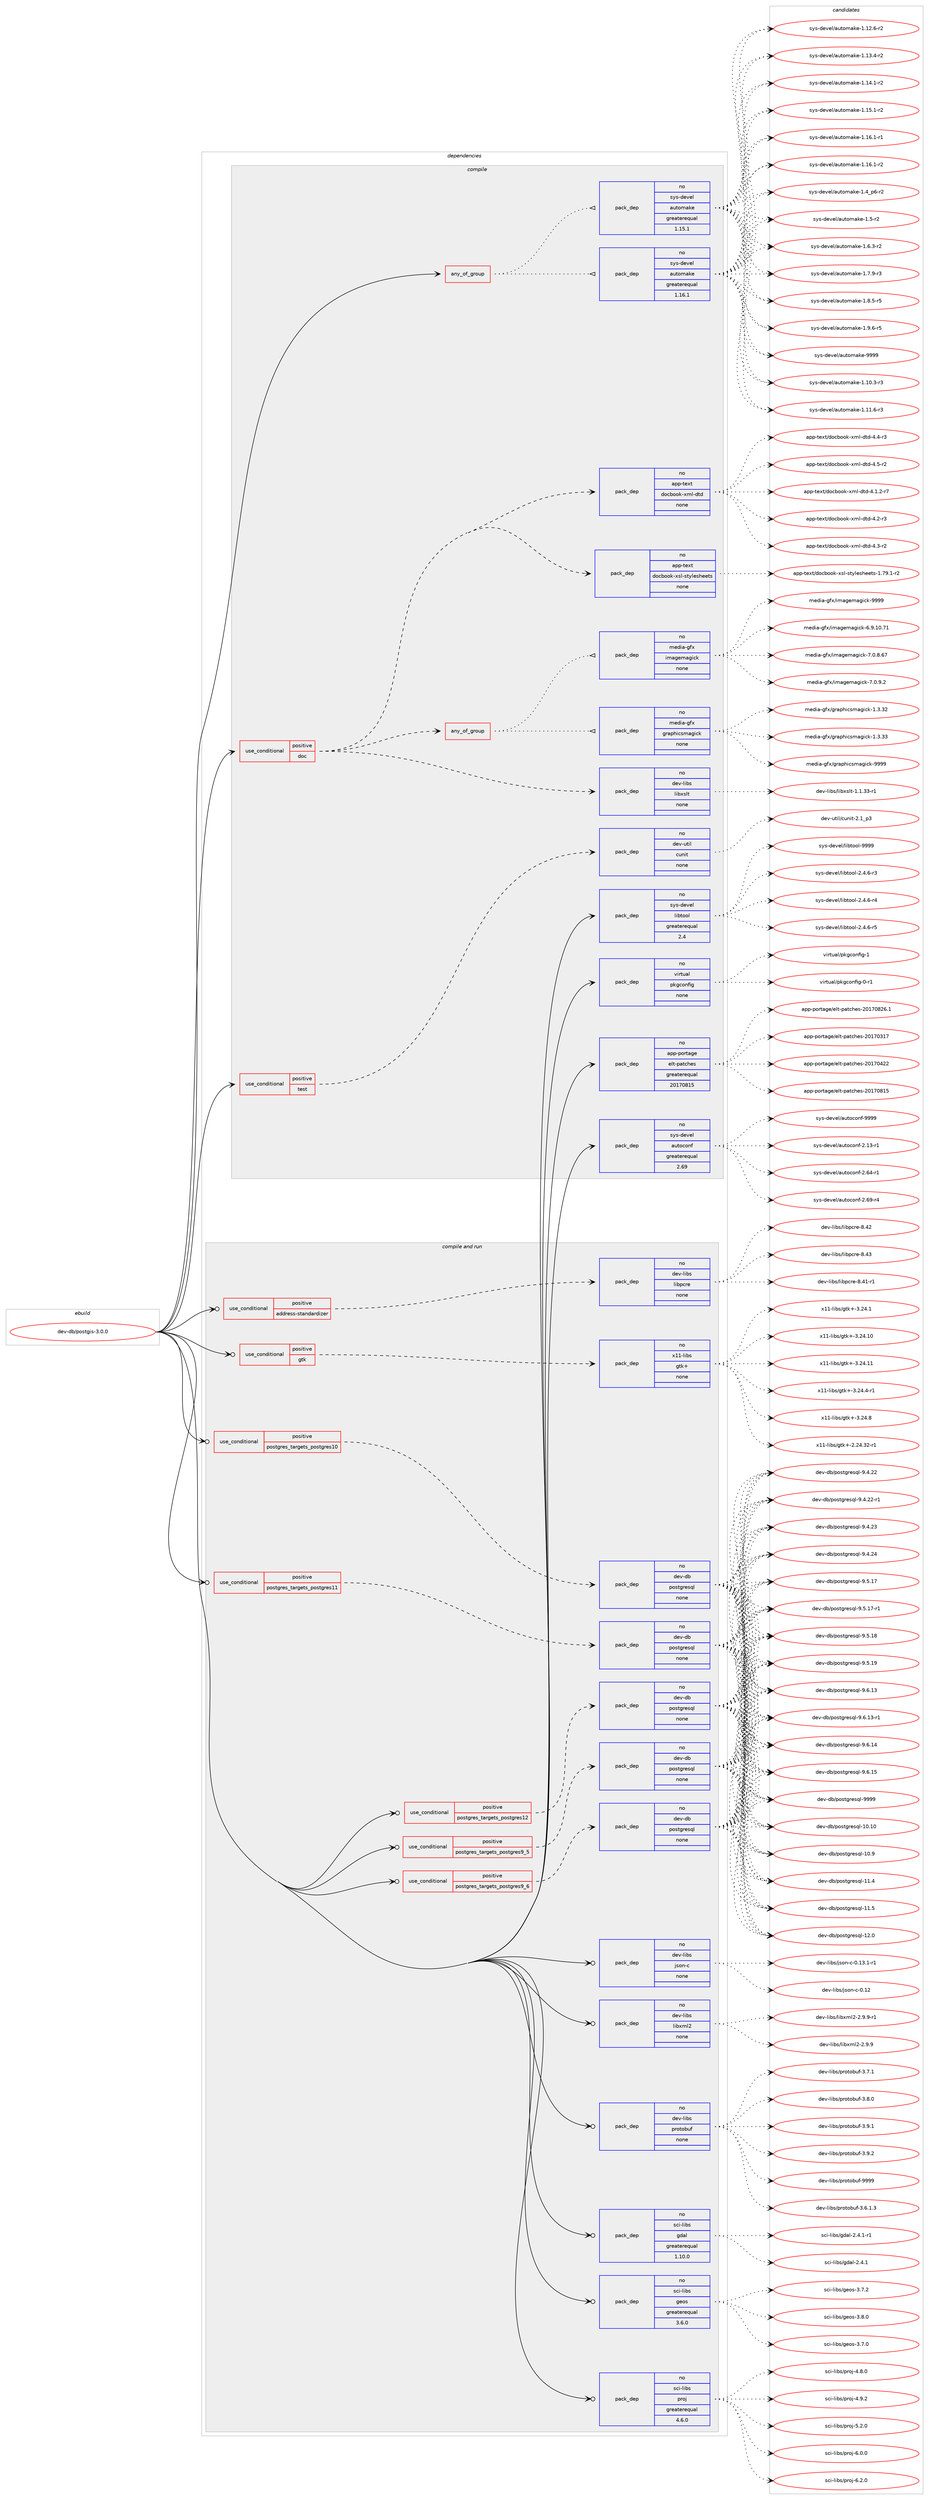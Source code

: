 digraph prolog {

# *************
# Graph options
# *************

newrank=true;
concentrate=true;
compound=true;
graph [rankdir=LR,fontname=Helvetica,fontsize=10,ranksep=1.5];#, ranksep=2.5, nodesep=0.2];
edge  [arrowhead=vee];
node  [fontname=Helvetica,fontsize=10];

# **********
# The ebuild
# **********

subgraph cluster_leftcol {
color=gray;
rank=same;
label=<<i>ebuild</i>>;
id [label="dev-db/postgis-3.0.0", color=red, width=4, href="../dev-db/postgis-3.0.0.svg"];
}

# ****************
# The dependencies
# ****************

subgraph cluster_midcol {
color=gray;
label=<<i>dependencies</i>>;
subgraph cluster_compile {
fillcolor="#eeeeee";
style=filled;
label=<<i>compile</i>>;
subgraph any9379 {
dependency521991 [label=<<TABLE BORDER="0" CELLBORDER="1" CELLSPACING="0" CELLPADDING="4"><TR><TD CELLPADDING="10">any_of_group</TD></TR></TABLE>>, shape=none, color=red];subgraph pack388632 {
dependency521992 [label=<<TABLE BORDER="0" CELLBORDER="1" CELLSPACING="0" CELLPADDING="4" WIDTH="220"><TR><TD ROWSPAN="6" CELLPADDING="30">pack_dep</TD></TR><TR><TD WIDTH="110">no</TD></TR><TR><TD>sys-devel</TD></TR><TR><TD>automake</TD></TR><TR><TD>greaterequal</TD></TR><TR><TD>1.16.1</TD></TR></TABLE>>, shape=none, color=blue];
}
dependency521991:e -> dependency521992:w [weight=20,style="dotted",arrowhead="oinv"];
subgraph pack388633 {
dependency521993 [label=<<TABLE BORDER="0" CELLBORDER="1" CELLSPACING="0" CELLPADDING="4" WIDTH="220"><TR><TD ROWSPAN="6" CELLPADDING="30">pack_dep</TD></TR><TR><TD WIDTH="110">no</TD></TR><TR><TD>sys-devel</TD></TR><TR><TD>automake</TD></TR><TR><TD>greaterequal</TD></TR><TR><TD>1.15.1</TD></TR></TABLE>>, shape=none, color=blue];
}
dependency521991:e -> dependency521993:w [weight=20,style="dotted",arrowhead="oinv"];
}
id:e -> dependency521991:w [weight=20,style="solid",arrowhead="vee"];
subgraph cond123623 {
dependency521994 [label=<<TABLE BORDER="0" CELLBORDER="1" CELLSPACING="0" CELLPADDING="4"><TR><TD ROWSPAN="3" CELLPADDING="10">use_conditional</TD></TR><TR><TD>positive</TD></TR><TR><TD>doc</TD></TR></TABLE>>, shape=none, color=red];
subgraph pack388634 {
dependency521995 [label=<<TABLE BORDER="0" CELLBORDER="1" CELLSPACING="0" CELLPADDING="4" WIDTH="220"><TR><TD ROWSPAN="6" CELLPADDING="30">pack_dep</TD></TR><TR><TD WIDTH="110">no</TD></TR><TR><TD>app-text</TD></TR><TR><TD>docbook-xsl-stylesheets</TD></TR><TR><TD>none</TD></TR><TR><TD></TD></TR></TABLE>>, shape=none, color=blue];
}
dependency521994:e -> dependency521995:w [weight=20,style="dashed",arrowhead="vee"];
subgraph pack388635 {
dependency521996 [label=<<TABLE BORDER="0" CELLBORDER="1" CELLSPACING="0" CELLPADDING="4" WIDTH="220"><TR><TD ROWSPAN="6" CELLPADDING="30">pack_dep</TD></TR><TR><TD WIDTH="110">no</TD></TR><TR><TD>app-text</TD></TR><TR><TD>docbook-xml-dtd</TD></TR><TR><TD>none</TD></TR><TR><TD></TD></TR></TABLE>>, shape=none, color=blue];
}
dependency521994:e -> dependency521996:w [weight=20,style="dashed",arrowhead="vee"];
subgraph pack388636 {
dependency521997 [label=<<TABLE BORDER="0" CELLBORDER="1" CELLSPACING="0" CELLPADDING="4" WIDTH="220"><TR><TD ROWSPAN="6" CELLPADDING="30">pack_dep</TD></TR><TR><TD WIDTH="110">no</TD></TR><TR><TD>dev-libs</TD></TR><TR><TD>libxslt</TD></TR><TR><TD>none</TD></TR><TR><TD></TD></TR></TABLE>>, shape=none, color=blue];
}
dependency521994:e -> dependency521997:w [weight=20,style="dashed",arrowhead="vee"];
subgraph any9380 {
dependency521998 [label=<<TABLE BORDER="0" CELLBORDER="1" CELLSPACING="0" CELLPADDING="4"><TR><TD CELLPADDING="10">any_of_group</TD></TR></TABLE>>, shape=none, color=red];subgraph pack388637 {
dependency521999 [label=<<TABLE BORDER="0" CELLBORDER="1" CELLSPACING="0" CELLPADDING="4" WIDTH="220"><TR><TD ROWSPAN="6" CELLPADDING="30">pack_dep</TD></TR><TR><TD WIDTH="110">no</TD></TR><TR><TD>media-gfx</TD></TR><TR><TD>imagemagick</TD></TR><TR><TD>none</TD></TR><TR><TD></TD></TR></TABLE>>, shape=none, color=blue];
}
dependency521998:e -> dependency521999:w [weight=20,style="dotted",arrowhead="oinv"];
subgraph pack388638 {
dependency522000 [label=<<TABLE BORDER="0" CELLBORDER="1" CELLSPACING="0" CELLPADDING="4" WIDTH="220"><TR><TD ROWSPAN="6" CELLPADDING="30">pack_dep</TD></TR><TR><TD WIDTH="110">no</TD></TR><TR><TD>media-gfx</TD></TR><TR><TD>graphicsmagick</TD></TR><TR><TD>none</TD></TR><TR><TD></TD></TR></TABLE>>, shape=none, color=blue];
}
dependency521998:e -> dependency522000:w [weight=20,style="dotted",arrowhead="oinv"];
}
dependency521994:e -> dependency521998:w [weight=20,style="dashed",arrowhead="vee"];
}
id:e -> dependency521994:w [weight=20,style="solid",arrowhead="vee"];
subgraph cond123624 {
dependency522001 [label=<<TABLE BORDER="0" CELLBORDER="1" CELLSPACING="0" CELLPADDING="4"><TR><TD ROWSPAN="3" CELLPADDING="10">use_conditional</TD></TR><TR><TD>positive</TD></TR><TR><TD>test</TD></TR></TABLE>>, shape=none, color=red];
subgraph pack388639 {
dependency522002 [label=<<TABLE BORDER="0" CELLBORDER="1" CELLSPACING="0" CELLPADDING="4" WIDTH="220"><TR><TD ROWSPAN="6" CELLPADDING="30">pack_dep</TD></TR><TR><TD WIDTH="110">no</TD></TR><TR><TD>dev-util</TD></TR><TR><TD>cunit</TD></TR><TR><TD>none</TD></TR><TR><TD></TD></TR></TABLE>>, shape=none, color=blue];
}
dependency522001:e -> dependency522002:w [weight=20,style="dashed",arrowhead="vee"];
}
id:e -> dependency522001:w [weight=20,style="solid",arrowhead="vee"];
subgraph pack388640 {
dependency522003 [label=<<TABLE BORDER="0" CELLBORDER="1" CELLSPACING="0" CELLPADDING="4" WIDTH="220"><TR><TD ROWSPAN="6" CELLPADDING="30">pack_dep</TD></TR><TR><TD WIDTH="110">no</TD></TR><TR><TD>app-portage</TD></TR><TR><TD>elt-patches</TD></TR><TR><TD>greaterequal</TD></TR><TR><TD>20170815</TD></TR></TABLE>>, shape=none, color=blue];
}
id:e -> dependency522003:w [weight=20,style="solid",arrowhead="vee"];
subgraph pack388641 {
dependency522004 [label=<<TABLE BORDER="0" CELLBORDER="1" CELLSPACING="0" CELLPADDING="4" WIDTH="220"><TR><TD ROWSPAN="6" CELLPADDING="30">pack_dep</TD></TR><TR><TD WIDTH="110">no</TD></TR><TR><TD>sys-devel</TD></TR><TR><TD>autoconf</TD></TR><TR><TD>greaterequal</TD></TR><TR><TD>2.69</TD></TR></TABLE>>, shape=none, color=blue];
}
id:e -> dependency522004:w [weight=20,style="solid",arrowhead="vee"];
subgraph pack388642 {
dependency522005 [label=<<TABLE BORDER="0" CELLBORDER="1" CELLSPACING="0" CELLPADDING="4" WIDTH="220"><TR><TD ROWSPAN="6" CELLPADDING="30">pack_dep</TD></TR><TR><TD WIDTH="110">no</TD></TR><TR><TD>sys-devel</TD></TR><TR><TD>libtool</TD></TR><TR><TD>greaterequal</TD></TR><TR><TD>2.4</TD></TR></TABLE>>, shape=none, color=blue];
}
id:e -> dependency522005:w [weight=20,style="solid",arrowhead="vee"];
subgraph pack388643 {
dependency522006 [label=<<TABLE BORDER="0" CELLBORDER="1" CELLSPACING="0" CELLPADDING="4" WIDTH="220"><TR><TD ROWSPAN="6" CELLPADDING="30">pack_dep</TD></TR><TR><TD WIDTH="110">no</TD></TR><TR><TD>virtual</TD></TR><TR><TD>pkgconfig</TD></TR><TR><TD>none</TD></TR><TR><TD></TD></TR></TABLE>>, shape=none, color=blue];
}
id:e -> dependency522006:w [weight=20,style="solid",arrowhead="vee"];
}
subgraph cluster_compileandrun {
fillcolor="#eeeeee";
style=filled;
label=<<i>compile and run</i>>;
subgraph cond123625 {
dependency522007 [label=<<TABLE BORDER="0" CELLBORDER="1" CELLSPACING="0" CELLPADDING="4"><TR><TD ROWSPAN="3" CELLPADDING="10">use_conditional</TD></TR><TR><TD>positive</TD></TR><TR><TD>address-standardizer</TD></TR></TABLE>>, shape=none, color=red];
subgraph pack388644 {
dependency522008 [label=<<TABLE BORDER="0" CELLBORDER="1" CELLSPACING="0" CELLPADDING="4" WIDTH="220"><TR><TD ROWSPAN="6" CELLPADDING="30">pack_dep</TD></TR><TR><TD WIDTH="110">no</TD></TR><TR><TD>dev-libs</TD></TR><TR><TD>libpcre</TD></TR><TR><TD>none</TD></TR><TR><TD></TD></TR></TABLE>>, shape=none, color=blue];
}
dependency522007:e -> dependency522008:w [weight=20,style="dashed",arrowhead="vee"];
}
id:e -> dependency522007:w [weight=20,style="solid",arrowhead="odotvee"];
subgraph cond123626 {
dependency522009 [label=<<TABLE BORDER="0" CELLBORDER="1" CELLSPACING="0" CELLPADDING="4"><TR><TD ROWSPAN="3" CELLPADDING="10">use_conditional</TD></TR><TR><TD>positive</TD></TR><TR><TD>gtk</TD></TR></TABLE>>, shape=none, color=red];
subgraph pack388645 {
dependency522010 [label=<<TABLE BORDER="0" CELLBORDER="1" CELLSPACING="0" CELLPADDING="4" WIDTH="220"><TR><TD ROWSPAN="6" CELLPADDING="30">pack_dep</TD></TR><TR><TD WIDTH="110">no</TD></TR><TR><TD>x11-libs</TD></TR><TR><TD>gtk+</TD></TR><TR><TD>none</TD></TR><TR><TD></TD></TR></TABLE>>, shape=none, color=blue];
}
dependency522009:e -> dependency522010:w [weight=20,style="dashed",arrowhead="vee"];
}
id:e -> dependency522009:w [weight=20,style="solid",arrowhead="odotvee"];
subgraph cond123627 {
dependency522011 [label=<<TABLE BORDER="0" CELLBORDER="1" CELLSPACING="0" CELLPADDING="4"><TR><TD ROWSPAN="3" CELLPADDING="10">use_conditional</TD></TR><TR><TD>positive</TD></TR><TR><TD>postgres_targets_postgres10</TD></TR></TABLE>>, shape=none, color=red];
subgraph pack388646 {
dependency522012 [label=<<TABLE BORDER="0" CELLBORDER="1" CELLSPACING="0" CELLPADDING="4" WIDTH="220"><TR><TD ROWSPAN="6" CELLPADDING="30">pack_dep</TD></TR><TR><TD WIDTH="110">no</TD></TR><TR><TD>dev-db</TD></TR><TR><TD>postgresql</TD></TR><TR><TD>none</TD></TR><TR><TD></TD></TR></TABLE>>, shape=none, color=blue];
}
dependency522011:e -> dependency522012:w [weight=20,style="dashed",arrowhead="vee"];
}
id:e -> dependency522011:w [weight=20,style="solid",arrowhead="odotvee"];
subgraph cond123628 {
dependency522013 [label=<<TABLE BORDER="0" CELLBORDER="1" CELLSPACING="0" CELLPADDING="4"><TR><TD ROWSPAN="3" CELLPADDING="10">use_conditional</TD></TR><TR><TD>positive</TD></TR><TR><TD>postgres_targets_postgres11</TD></TR></TABLE>>, shape=none, color=red];
subgraph pack388647 {
dependency522014 [label=<<TABLE BORDER="0" CELLBORDER="1" CELLSPACING="0" CELLPADDING="4" WIDTH="220"><TR><TD ROWSPAN="6" CELLPADDING="30">pack_dep</TD></TR><TR><TD WIDTH="110">no</TD></TR><TR><TD>dev-db</TD></TR><TR><TD>postgresql</TD></TR><TR><TD>none</TD></TR><TR><TD></TD></TR></TABLE>>, shape=none, color=blue];
}
dependency522013:e -> dependency522014:w [weight=20,style="dashed",arrowhead="vee"];
}
id:e -> dependency522013:w [weight=20,style="solid",arrowhead="odotvee"];
subgraph cond123629 {
dependency522015 [label=<<TABLE BORDER="0" CELLBORDER="1" CELLSPACING="0" CELLPADDING="4"><TR><TD ROWSPAN="3" CELLPADDING="10">use_conditional</TD></TR><TR><TD>positive</TD></TR><TR><TD>postgres_targets_postgres12</TD></TR></TABLE>>, shape=none, color=red];
subgraph pack388648 {
dependency522016 [label=<<TABLE BORDER="0" CELLBORDER="1" CELLSPACING="0" CELLPADDING="4" WIDTH="220"><TR><TD ROWSPAN="6" CELLPADDING="30">pack_dep</TD></TR><TR><TD WIDTH="110">no</TD></TR><TR><TD>dev-db</TD></TR><TR><TD>postgresql</TD></TR><TR><TD>none</TD></TR><TR><TD></TD></TR></TABLE>>, shape=none, color=blue];
}
dependency522015:e -> dependency522016:w [weight=20,style="dashed",arrowhead="vee"];
}
id:e -> dependency522015:w [weight=20,style="solid",arrowhead="odotvee"];
subgraph cond123630 {
dependency522017 [label=<<TABLE BORDER="0" CELLBORDER="1" CELLSPACING="0" CELLPADDING="4"><TR><TD ROWSPAN="3" CELLPADDING="10">use_conditional</TD></TR><TR><TD>positive</TD></TR><TR><TD>postgres_targets_postgres9_5</TD></TR></TABLE>>, shape=none, color=red];
subgraph pack388649 {
dependency522018 [label=<<TABLE BORDER="0" CELLBORDER="1" CELLSPACING="0" CELLPADDING="4" WIDTH="220"><TR><TD ROWSPAN="6" CELLPADDING="30">pack_dep</TD></TR><TR><TD WIDTH="110">no</TD></TR><TR><TD>dev-db</TD></TR><TR><TD>postgresql</TD></TR><TR><TD>none</TD></TR><TR><TD></TD></TR></TABLE>>, shape=none, color=blue];
}
dependency522017:e -> dependency522018:w [weight=20,style="dashed",arrowhead="vee"];
}
id:e -> dependency522017:w [weight=20,style="solid",arrowhead="odotvee"];
subgraph cond123631 {
dependency522019 [label=<<TABLE BORDER="0" CELLBORDER="1" CELLSPACING="0" CELLPADDING="4"><TR><TD ROWSPAN="3" CELLPADDING="10">use_conditional</TD></TR><TR><TD>positive</TD></TR><TR><TD>postgres_targets_postgres9_6</TD></TR></TABLE>>, shape=none, color=red];
subgraph pack388650 {
dependency522020 [label=<<TABLE BORDER="0" CELLBORDER="1" CELLSPACING="0" CELLPADDING="4" WIDTH="220"><TR><TD ROWSPAN="6" CELLPADDING="30">pack_dep</TD></TR><TR><TD WIDTH="110">no</TD></TR><TR><TD>dev-db</TD></TR><TR><TD>postgresql</TD></TR><TR><TD>none</TD></TR><TR><TD></TD></TR></TABLE>>, shape=none, color=blue];
}
dependency522019:e -> dependency522020:w [weight=20,style="dashed",arrowhead="vee"];
}
id:e -> dependency522019:w [weight=20,style="solid",arrowhead="odotvee"];
subgraph pack388651 {
dependency522021 [label=<<TABLE BORDER="0" CELLBORDER="1" CELLSPACING="0" CELLPADDING="4" WIDTH="220"><TR><TD ROWSPAN="6" CELLPADDING="30">pack_dep</TD></TR><TR><TD WIDTH="110">no</TD></TR><TR><TD>dev-libs</TD></TR><TR><TD>json-c</TD></TR><TR><TD>none</TD></TR><TR><TD></TD></TR></TABLE>>, shape=none, color=blue];
}
id:e -> dependency522021:w [weight=20,style="solid",arrowhead="odotvee"];
subgraph pack388652 {
dependency522022 [label=<<TABLE BORDER="0" CELLBORDER="1" CELLSPACING="0" CELLPADDING="4" WIDTH="220"><TR><TD ROWSPAN="6" CELLPADDING="30">pack_dep</TD></TR><TR><TD WIDTH="110">no</TD></TR><TR><TD>dev-libs</TD></TR><TR><TD>libxml2</TD></TR><TR><TD>none</TD></TR><TR><TD></TD></TR></TABLE>>, shape=none, color=blue];
}
id:e -> dependency522022:w [weight=20,style="solid",arrowhead="odotvee"];
subgraph pack388653 {
dependency522023 [label=<<TABLE BORDER="0" CELLBORDER="1" CELLSPACING="0" CELLPADDING="4" WIDTH="220"><TR><TD ROWSPAN="6" CELLPADDING="30">pack_dep</TD></TR><TR><TD WIDTH="110">no</TD></TR><TR><TD>dev-libs</TD></TR><TR><TD>protobuf</TD></TR><TR><TD>none</TD></TR><TR><TD></TD></TR></TABLE>>, shape=none, color=blue];
}
id:e -> dependency522023:w [weight=20,style="solid",arrowhead="odotvee"];
subgraph pack388654 {
dependency522024 [label=<<TABLE BORDER="0" CELLBORDER="1" CELLSPACING="0" CELLPADDING="4" WIDTH="220"><TR><TD ROWSPAN="6" CELLPADDING="30">pack_dep</TD></TR><TR><TD WIDTH="110">no</TD></TR><TR><TD>sci-libs</TD></TR><TR><TD>gdal</TD></TR><TR><TD>greaterequal</TD></TR><TR><TD>1.10.0</TD></TR></TABLE>>, shape=none, color=blue];
}
id:e -> dependency522024:w [weight=20,style="solid",arrowhead="odotvee"];
subgraph pack388655 {
dependency522025 [label=<<TABLE BORDER="0" CELLBORDER="1" CELLSPACING="0" CELLPADDING="4" WIDTH="220"><TR><TD ROWSPAN="6" CELLPADDING="30">pack_dep</TD></TR><TR><TD WIDTH="110">no</TD></TR><TR><TD>sci-libs</TD></TR><TR><TD>geos</TD></TR><TR><TD>greaterequal</TD></TR><TR><TD>3.6.0</TD></TR></TABLE>>, shape=none, color=blue];
}
id:e -> dependency522025:w [weight=20,style="solid",arrowhead="odotvee"];
subgraph pack388656 {
dependency522026 [label=<<TABLE BORDER="0" CELLBORDER="1" CELLSPACING="0" CELLPADDING="4" WIDTH="220"><TR><TD ROWSPAN="6" CELLPADDING="30">pack_dep</TD></TR><TR><TD WIDTH="110">no</TD></TR><TR><TD>sci-libs</TD></TR><TR><TD>proj</TD></TR><TR><TD>greaterequal</TD></TR><TR><TD>4.6.0</TD></TR></TABLE>>, shape=none, color=blue];
}
id:e -> dependency522026:w [weight=20,style="solid",arrowhead="odotvee"];
}
subgraph cluster_run {
fillcolor="#eeeeee";
style=filled;
label=<<i>run</i>>;
}
}

# **************
# The candidates
# **************

subgraph cluster_choices {
rank=same;
color=gray;
label=<<i>candidates</i>>;

subgraph choice388632 {
color=black;
nodesep=1;
choice11512111545100101118101108479711711611110997107101454946494846514511451 [label="sys-devel/automake-1.10.3-r3", color=red, width=4,href="../sys-devel/automake-1.10.3-r3.svg"];
choice11512111545100101118101108479711711611110997107101454946494946544511451 [label="sys-devel/automake-1.11.6-r3", color=red, width=4,href="../sys-devel/automake-1.11.6-r3.svg"];
choice11512111545100101118101108479711711611110997107101454946495046544511450 [label="sys-devel/automake-1.12.6-r2", color=red, width=4,href="../sys-devel/automake-1.12.6-r2.svg"];
choice11512111545100101118101108479711711611110997107101454946495146524511450 [label="sys-devel/automake-1.13.4-r2", color=red, width=4,href="../sys-devel/automake-1.13.4-r2.svg"];
choice11512111545100101118101108479711711611110997107101454946495246494511450 [label="sys-devel/automake-1.14.1-r2", color=red, width=4,href="../sys-devel/automake-1.14.1-r2.svg"];
choice11512111545100101118101108479711711611110997107101454946495346494511450 [label="sys-devel/automake-1.15.1-r2", color=red, width=4,href="../sys-devel/automake-1.15.1-r2.svg"];
choice11512111545100101118101108479711711611110997107101454946495446494511449 [label="sys-devel/automake-1.16.1-r1", color=red, width=4,href="../sys-devel/automake-1.16.1-r1.svg"];
choice11512111545100101118101108479711711611110997107101454946495446494511450 [label="sys-devel/automake-1.16.1-r2", color=red, width=4,href="../sys-devel/automake-1.16.1-r2.svg"];
choice115121115451001011181011084797117116111109971071014549465295112544511450 [label="sys-devel/automake-1.4_p6-r2", color=red, width=4,href="../sys-devel/automake-1.4_p6-r2.svg"];
choice11512111545100101118101108479711711611110997107101454946534511450 [label="sys-devel/automake-1.5-r2", color=red, width=4,href="../sys-devel/automake-1.5-r2.svg"];
choice115121115451001011181011084797117116111109971071014549465446514511450 [label="sys-devel/automake-1.6.3-r2", color=red, width=4,href="../sys-devel/automake-1.6.3-r2.svg"];
choice115121115451001011181011084797117116111109971071014549465546574511451 [label="sys-devel/automake-1.7.9-r3", color=red, width=4,href="../sys-devel/automake-1.7.9-r3.svg"];
choice115121115451001011181011084797117116111109971071014549465646534511453 [label="sys-devel/automake-1.8.5-r5", color=red, width=4,href="../sys-devel/automake-1.8.5-r5.svg"];
choice115121115451001011181011084797117116111109971071014549465746544511453 [label="sys-devel/automake-1.9.6-r5", color=red, width=4,href="../sys-devel/automake-1.9.6-r5.svg"];
choice115121115451001011181011084797117116111109971071014557575757 [label="sys-devel/automake-9999", color=red, width=4,href="../sys-devel/automake-9999.svg"];
dependency521992:e -> choice11512111545100101118101108479711711611110997107101454946494846514511451:w [style=dotted,weight="100"];
dependency521992:e -> choice11512111545100101118101108479711711611110997107101454946494946544511451:w [style=dotted,weight="100"];
dependency521992:e -> choice11512111545100101118101108479711711611110997107101454946495046544511450:w [style=dotted,weight="100"];
dependency521992:e -> choice11512111545100101118101108479711711611110997107101454946495146524511450:w [style=dotted,weight="100"];
dependency521992:e -> choice11512111545100101118101108479711711611110997107101454946495246494511450:w [style=dotted,weight="100"];
dependency521992:e -> choice11512111545100101118101108479711711611110997107101454946495346494511450:w [style=dotted,weight="100"];
dependency521992:e -> choice11512111545100101118101108479711711611110997107101454946495446494511449:w [style=dotted,weight="100"];
dependency521992:e -> choice11512111545100101118101108479711711611110997107101454946495446494511450:w [style=dotted,weight="100"];
dependency521992:e -> choice115121115451001011181011084797117116111109971071014549465295112544511450:w [style=dotted,weight="100"];
dependency521992:e -> choice11512111545100101118101108479711711611110997107101454946534511450:w [style=dotted,weight="100"];
dependency521992:e -> choice115121115451001011181011084797117116111109971071014549465446514511450:w [style=dotted,weight="100"];
dependency521992:e -> choice115121115451001011181011084797117116111109971071014549465546574511451:w [style=dotted,weight="100"];
dependency521992:e -> choice115121115451001011181011084797117116111109971071014549465646534511453:w [style=dotted,weight="100"];
dependency521992:e -> choice115121115451001011181011084797117116111109971071014549465746544511453:w [style=dotted,weight="100"];
dependency521992:e -> choice115121115451001011181011084797117116111109971071014557575757:w [style=dotted,weight="100"];
}
subgraph choice388633 {
color=black;
nodesep=1;
choice11512111545100101118101108479711711611110997107101454946494846514511451 [label="sys-devel/automake-1.10.3-r3", color=red, width=4,href="../sys-devel/automake-1.10.3-r3.svg"];
choice11512111545100101118101108479711711611110997107101454946494946544511451 [label="sys-devel/automake-1.11.6-r3", color=red, width=4,href="../sys-devel/automake-1.11.6-r3.svg"];
choice11512111545100101118101108479711711611110997107101454946495046544511450 [label="sys-devel/automake-1.12.6-r2", color=red, width=4,href="../sys-devel/automake-1.12.6-r2.svg"];
choice11512111545100101118101108479711711611110997107101454946495146524511450 [label="sys-devel/automake-1.13.4-r2", color=red, width=4,href="../sys-devel/automake-1.13.4-r2.svg"];
choice11512111545100101118101108479711711611110997107101454946495246494511450 [label="sys-devel/automake-1.14.1-r2", color=red, width=4,href="../sys-devel/automake-1.14.1-r2.svg"];
choice11512111545100101118101108479711711611110997107101454946495346494511450 [label="sys-devel/automake-1.15.1-r2", color=red, width=4,href="../sys-devel/automake-1.15.1-r2.svg"];
choice11512111545100101118101108479711711611110997107101454946495446494511449 [label="sys-devel/automake-1.16.1-r1", color=red, width=4,href="../sys-devel/automake-1.16.1-r1.svg"];
choice11512111545100101118101108479711711611110997107101454946495446494511450 [label="sys-devel/automake-1.16.1-r2", color=red, width=4,href="../sys-devel/automake-1.16.1-r2.svg"];
choice115121115451001011181011084797117116111109971071014549465295112544511450 [label="sys-devel/automake-1.4_p6-r2", color=red, width=4,href="../sys-devel/automake-1.4_p6-r2.svg"];
choice11512111545100101118101108479711711611110997107101454946534511450 [label="sys-devel/automake-1.5-r2", color=red, width=4,href="../sys-devel/automake-1.5-r2.svg"];
choice115121115451001011181011084797117116111109971071014549465446514511450 [label="sys-devel/automake-1.6.3-r2", color=red, width=4,href="../sys-devel/automake-1.6.3-r2.svg"];
choice115121115451001011181011084797117116111109971071014549465546574511451 [label="sys-devel/automake-1.7.9-r3", color=red, width=4,href="../sys-devel/automake-1.7.9-r3.svg"];
choice115121115451001011181011084797117116111109971071014549465646534511453 [label="sys-devel/automake-1.8.5-r5", color=red, width=4,href="../sys-devel/automake-1.8.5-r5.svg"];
choice115121115451001011181011084797117116111109971071014549465746544511453 [label="sys-devel/automake-1.9.6-r5", color=red, width=4,href="../sys-devel/automake-1.9.6-r5.svg"];
choice115121115451001011181011084797117116111109971071014557575757 [label="sys-devel/automake-9999", color=red, width=4,href="../sys-devel/automake-9999.svg"];
dependency521993:e -> choice11512111545100101118101108479711711611110997107101454946494846514511451:w [style=dotted,weight="100"];
dependency521993:e -> choice11512111545100101118101108479711711611110997107101454946494946544511451:w [style=dotted,weight="100"];
dependency521993:e -> choice11512111545100101118101108479711711611110997107101454946495046544511450:w [style=dotted,weight="100"];
dependency521993:e -> choice11512111545100101118101108479711711611110997107101454946495146524511450:w [style=dotted,weight="100"];
dependency521993:e -> choice11512111545100101118101108479711711611110997107101454946495246494511450:w [style=dotted,weight="100"];
dependency521993:e -> choice11512111545100101118101108479711711611110997107101454946495346494511450:w [style=dotted,weight="100"];
dependency521993:e -> choice11512111545100101118101108479711711611110997107101454946495446494511449:w [style=dotted,weight="100"];
dependency521993:e -> choice11512111545100101118101108479711711611110997107101454946495446494511450:w [style=dotted,weight="100"];
dependency521993:e -> choice115121115451001011181011084797117116111109971071014549465295112544511450:w [style=dotted,weight="100"];
dependency521993:e -> choice11512111545100101118101108479711711611110997107101454946534511450:w [style=dotted,weight="100"];
dependency521993:e -> choice115121115451001011181011084797117116111109971071014549465446514511450:w [style=dotted,weight="100"];
dependency521993:e -> choice115121115451001011181011084797117116111109971071014549465546574511451:w [style=dotted,weight="100"];
dependency521993:e -> choice115121115451001011181011084797117116111109971071014549465646534511453:w [style=dotted,weight="100"];
dependency521993:e -> choice115121115451001011181011084797117116111109971071014549465746544511453:w [style=dotted,weight="100"];
dependency521993:e -> choice115121115451001011181011084797117116111109971071014557575757:w [style=dotted,weight="100"];
}
subgraph choice388634 {
color=black;
nodesep=1;
choice97112112451161011201164710011199981111111074512011510845115116121108101115104101101116115454946555746494511450 [label="app-text/docbook-xsl-stylesheets-1.79.1-r2", color=red, width=4,href="../app-text/docbook-xsl-stylesheets-1.79.1-r2.svg"];
dependency521995:e -> choice97112112451161011201164710011199981111111074512011510845115116121108101115104101101116115454946555746494511450:w [style=dotted,weight="100"];
}
subgraph choice388635 {
color=black;
nodesep=1;
choice971121124511610112011647100111999811111110745120109108451001161004552464946504511455 [label="app-text/docbook-xml-dtd-4.1.2-r7", color=red, width=4,href="../app-text/docbook-xml-dtd-4.1.2-r7.svg"];
choice97112112451161011201164710011199981111111074512010910845100116100455246504511451 [label="app-text/docbook-xml-dtd-4.2-r3", color=red, width=4,href="../app-text/docbook-xml-dtd-4.2-r3.svg"];
choice97112112451161011201164710011199981111111074512010910845100116100455246514511450 [label="app-text/docbook-xml-dtd-4.3-r2", color=red, width=4,href="../app-text/docbook-xml-dtd-4.3-r2.svg"];
choice97112112451161011201164710011199981111111074512010910845100116100455246524511451 [label="app-text/docbook-xml-dtd-4.4-r3", color=red, width=4,href="../app-text/docbook-xml-dtd-4.4-r3.svg"];
choice97112112451161011201164710011199981111111074512010910845100116100455246534511450 [label="app-text/docbook-xml-dtd-4.5-r2", color=red, width=4,href="../app-text/docbook-xml-dtd-4.5-r2.svg"];
dependency521996:e -> choice971121124511610112011647100111999811111110745120109108451001161004552464946504511455:w [style=dotted,weight="100"];
dependency521996:e -> choice97112112451161011201164710011199981111111074512010910845100116100455246504511451:w [style=dotted,weight="100"];
dependency521996:e -> choice97112112451161011201164710011199981111111074512010910845100116100455246514511450:w [style=dotted,weight="100"];
dependency521996:e -> choice97112112451161011201164710011199981111111074512010910845100116100455246524511451:w [style=dotted,weight="100"];
dependency521996:e -> choice97112112451161011201164710011199981111111074512010910845100116100455246534511450:w [style=dotted,weight="100"];
}
subgraph choice388636 {
color=black;
nodesep=1;
choice10010111845108105981154710810598120115108116454946494651514511449 [label="dev-libs/libxslt-1.1.33-r1", color=red, width=4,href="../dev-libs/libxslt-1.1.33-r1.svg"];
dependency521997:e -> choice10010111845108105981154710810598120115108116454946494651514511449:w [style=dotted,weight="100"];
}
subgraph choice388637 {
color=black;
nodesep=1;
choice10910110010597451031021204710510997103101109971031059910745544657464948465549 [label="media-gfx/imagemagick-6.9.10.71", color=red, width=4,href="../media-gfx/imagemagick-6.9.10.71.svg"];
choice109101100105974510310212047105109971031011099710310599107455546484656465455 [label="media-gfx/imagemagick-7.0.8.67", color=red, width=4,href="../media-gfx/imagemagick-7.0.8.67.svg"];
choice1091011001059745103102120471051099710310110997103105991074555464846574650 [label="media-gfx/imagemagick-7.0.9.2", color=red, width=4,href="../media-gfx/imagemagick-7.0.9.2.svg"];
choice1091011001059745103102120471051099710310110997103105991074557575757 [label="media-gfx/imagemagick-9999", color=red, width=4,href="../media-gfx/imagemagick-9999.svg"];
dependency521999:e -> choice10910110010597451031021204710510997103101109971031059910745544657464948465549:w [style=dotted,weight="100"];
dependency521999:e -> choice109101100105974510310212047105109971031011099710310599107455546484656465455:w [style=dotted,weight="100"];
dependency521999:e -> choice1091011001059745103102120471051099710310110997103105991074555464846574650:w [style=dotted,weight="100"];
dependency521999:e -> choice1091011001059745103102120471051099710310110997103105991074557575757:w [style=dotted,weight="100"];
}
subgraph choice388638 {
color=black;
nodesep=1;
choice1091011001059745103102120471031149711210410599115109971031059910745494651465150 [label="media-gfx/graphicsmagick-1.3.32", color=red, width=4,href="../media-gfx/graphicsmagick-1.3.32.svg"];
choice1091011001059745103102120471031149711210410599115109971031059910745494651465151 [label="media-gfx/graphicsmagick-1.3.33", color=red, width=4,href="../media-gfx/graphicsmagick-1.3.33.svg"];
choice109101100105974510310212047103114971121041059911510997103105991074557575757 [label="media-gfx/graphicsmagick-9999", color=red, width=4,href="../media-gfx/graphicsmagick-9999.svg"];
dependency522000:e -> choice1091011001059745103102120471031149711210410599115109971031059910745494651465150:w [style=dotted,weight="100"];
dependency522000:e -> choice1091011001059745103102120471031149711210410599115109971031059910745494651465151:w [style=dotted,weight="100"];
dependency522000:e -> choice109101100105974510310212047103114971121041059911510997103105991074557575757:w [style=dotted,weight="100"];
}
subgraph choice388639 {
color=black;
nodesep=1;
choice100101118451171161051084799117110105116455046499511251 [label="dev-util/cunit-2.1_p3", color=red, width=4,href="../dev-util/cunit-2.1_p3.svg"];
dependency522002:e -> choice100101118451171161051084799117110105116455046499511251:w [style=dotted,weight="100"];
}
subgraph choice388640 {
color=black;
nodesep=1;
choice97112112451121111141169710310147101108116451129711699104101115455048495548514955 [label="app-portage/elt-patches-20170317", color=red, width=4,href="../app-portage/elt-patches-20170317.svg"];
choice97112112451121111141169710310147101108116451129711699104101115455048495548525050 [label="app-portage/elt-patches-20170422", color=red, width=4,href="../app-portage/elt-patches-20170422.svg"];
choice97112112451121111141169710310147101108116451129711699104101115455048495548564953 [label="app-portage/elt-patches-20170815", color=red, width=4,href="../app-portage/elt-patches-20170815.svg"];
choice971121124511211111411697103101471011081164511297116991041011154550484955485650544649 [label="app-portage/elt-patches-20170826.1", color=red, width=4,href="../app-portage/elt-patches-20170826.1.svg"];
dependency522003:e -> choice97112112451121111141169710310147101108116451129711699104101115455048495548514955:w [style=dotted,weight="100"];
dependency522003:e -> choice97112112451121111141169710310147101108116451129711699104101115455048495548525050:w [style=dotted,weight="100"];
dependency522003:e -> choice97112112451121111141169710310147101108116451129711699104101115455048495548564953:w [style=dotted,weight="100"];
dependency522003:e -> choice971121124511211111411697103101471011081164511297116991041011154550484955485650544649:w [style=dotted,weight="100"];
}
subgraph choice388641 {
color=black;
nodesep=1;
choice1151211154510010111810110847971171161119911111010245504649514511449 [label="sys-devel/autoconf-2.13-r1", color=red, width=4,href="../sys-devel/autoconf-2.13-r1.svg"];
choice1151211154510010111810110847971171161119911111010245504654524511449 [label="sys-devel/autoconf-2.64-r1", color=red, width=4,href="../sys-devel/autoconf-2.64-r1.svg"];
choice1151211154510010111810110847971171161119911111010245504654574511452 [label="sys-devel/autoconf-2.69-r4", color=red, width=4,href="../sys-devel/autoconf-2.69-r4.svg"];
choice115121115451001011181011084797117116111991111101024557575757 [label="sys-devel/autoconf-9999", color=red, width=4,href="../sys-devel/autoconf-9999.svg"];
dependency522004:e -> choice1151211154510010111810110847971171161119911111010245504649514511449:w [style=dotted,weight="100"];
dependency522004:e -> choice1151211154510010111810110847971171161119911111010245504654524511449:w [style=dotted,weight="100"];
dependency522004:e -> choice1151211154510010111810110847971171161119911111010245504654574511452:w [style=dotted,weight="100"];
dependency522004:e -> choice115121115451001011181011084797117116111991111101024557575757:w [style=dotted,weight="100"];
}
subgraph choice388642 {
color=black;
nodesep=1;
choice1151211154510010111810110847108105981161111111084550465246544511451 [label="sys-devel/libtool-2.4.6-r3", color=red, width=4,href="../sys-devel/libtool-2.4.6-r3.svg"];
choice1151211154510010111810110847108105981161111111084550465246544511452 [label="sys-devel/libtool-2.4.6-r4", color=red, width=4,href="../sys-devel/libtool-2.4.6-r4.svg"];
choice1151211154510010111810110847108105981161111111084550465246544511453 [label="sys-devel/libtool-2.4.6-r5", color=red, width=4,href="../sys-devel/libtool-2.4.6-r5.svg"];
choice1151211154510010111810110847108105981161111111084557575757 [label="sys-devel/libtool-9999", color=red, width=4,href="../sys-devel/libtool-9999.svg"];
dependency522005:e -> choice1151211154510010111810110847108105981161111111084550465246544511451:w [style=dotted,weight="100"];
dependency522005:e -> choice1151211154510010111810110847108105981161111111084550465246544511452:w [style=dotted,weight="100"];
dependency522005:e -> choice1151211154510010111810110847108105981161111111084550465246544511453:w [style=dotted,weight="100"];
dependency522005:e -> choice1151211154510010111810110847108105981161111111084557575757:w [style=dotted,weight="100"];
}
subgraph choice388643 {
color=black;
nodesep=1;
choice11810511411611797108471121071039911111010210510345484511449 [label="virtual/pkgconfig-0-r1", color=red, width=4,href="../virtual/pkgconfig-0-r1.svg"];
choice1181051141161179710847112107103991111101021051034549 [label="virtual/pkgconfig-1", color=red, width=4,href="../virtual/pkgconfig-1.svg"];
dependency522006:e -> choice11810511411611797108471121071039911111010210510345484511449:w [style=dotted,weight="100"];
dependency522006:e -> choice1181051141161179710847112107103991111101021051034549:w [style=dotted,weight="100"];
}
subgraph choice388644 {
color=black;
nodesep=1;
choice100101118451081059811547108105981129911410145564652494511449 [label="dev-libs/libpcre-8.41-r1", color=red, width=4,href="../dev-libs/libpcre-8.41-r1.svg"];
choice10010111845108105981154710810598112991141014556465250 [label="dev-libs/libpcre-8.42", color=red, width=4,href="../dev-libs/libpcre-8.42.svg"];
choice10010111845108105981154710810598112991141014556465251 [label="dev-libs/libpcre-8.43", color=red, width=4,href="../dev-libs/libpcre-8.43.svg"];
dependency522008:e -> choice100101118451081059811547108105981129911410145564652494511449:w [style=dotted,weight="100"];
dependency522008:e -> choice10010111845108105981154710810598112991141014556465250:w [style=dotted,weight="100"];
dependency522008:e -> choice10010111845108105981154710810598112991141014556465251:w [style=dotted,weight="100"];
}
subgraph choice388645 {
color=black;
nodesep=1;
choice12049494510810598115471031161074345504650524651504511449 [label="x11-libs/gtk+-2.24.32-r1", color=red, width=4,href="../x11-libs/gtk+-2.24.32-r1.svg"];
choice12049494510810598115471031161074345514650524649 [label="x11-libs/gtk+-3.24.1", color=red, width=4,href="../x11-libs/gtk+-3.24.1.svg"];
choice1204949451081059811547103116107434551465052464948 [label="x11-libs/gtk+-3.24.10", color=red, width=4,href="../x11-libs/gtk+-3.24.10.svg"];
choice1204949451081059811547103116107434551465052464949 [label="x11-libs/gtk+-3.24.11", color=red, width=4,href="../x11-libs/gtk+-3.24.11.svg"];
choice120494945108105981154710311610743455146505246524511449 [label="x11-libs/gtk+-3.24.4-r1", color=red, width=4,href="../x11-libs/gtk+-3.24.4-r1.svg"];
choice12049494510810598115471031161074345514650524656 [label="x11-libs/gtk+-3.24.8", color=red, width=4,href="../x11-libs/gtk+-3.24.8.svg"];
dependency522010:e -> choice12049494510810598115471031161074345504650524651504511449:w [style=dotted,weight="100"];
dependency522010:e -> choice12049494510810598115471031161074345514650524649:w [style=dotted,weight="100"];
dependency522010:e -> choice1204949451081059811547103116107434551465052464948:w [style=dotted,weight="100"];
dependency522010:e -> choice1204949451081059811547103116107434551465052464949:w [style=dotted,weight="100"];
dependency522010:e -> choice120494945108105981154710311610743455146505246524511449:w [style=dotted,weight="100"];
dependency522010:e -> choice12049494510810598115471031161074345514650524656:w [style=dotted,weight="100"];
}
subgraph choice388646 {
color=black;
nodesep=1;
choice100101118451009847112111115116103114101115113108454948464948 [label="dev-db/postgresql-10.10", color=red, width=4,href="../dev-db/postgresql-10.10.svg"];
choice1001011184510098471121111151161031141011151131084549484657 [label="dev-db/postgresql-10.9", color=red, width=4,href="../dev-db/postgresql-10.9.svg"];
choice1001011184510098471121111151161031141011151131084549494652 [label="dev-db/postgresql-11.4", color=red, width=4,href="../dev-db/postgresql-11.4.svg"];
choice1001011184510098471121111151161031141011151131084549494653 [label="dev-db/postgresql-11.5", color=red, width=4,href="../dev-db/postgresql-11.5.svg"];
choice1001011184510098471121111151161031141011151131084549504648 [label="dev-db/postgresql-12.0", color=red, width=4,href="../dev-db/postgresql-12.0.svg"];
choice10010111845100984711211111511610311410111511310845574652465050 [label="dev-db/postgresql-9.4.22", color=red, width=4,href="../dev-db/postgresql-9.4.22.svg"];
choice100101118451009847112111115116103114101115113108455746524650504511449 [label="dev-db/postgresql-9.4.22-r1", color=red, width=4,href="../dev-db/postgresql-9.4.22-r1.svg"];
choice10010111845100984711211111511610311410111511310845574652465051 [label="dev-db/postgresql-9.4.23", color=red, width=4,href="../dev-db/postgresql-9.4.23.svg"];
choice10010111845100984711211111511610311410111511310845574652465052 [label="dev-db/postgresql-9.4.24", color=red, width=4,href="../dev-db/postgresql-9.4.24.svg"];
choice10010111845100984711211111511610311410111511310845574653464955 [label="dev-db/postgresql-9.5.17", color=red, width=4,href="../dev-db/postgresql-9.5.17.svg"];
choice100101118451009847112111115116103114101115113108455746534649554511449 [label="dev-db/postgresql-9.5.17-r1", color=red, width=4,href="../dev-db/postgresql-9.5.17-r1.svg"];
choice10010111845100984711211111511610311410111511310845574653464956 [label="dev-db/postgresql-9.5.18", color=red, width=4,href="../dev-db/postgresql-9.5.18.svg"];
choice10010111845100984711211111511610311410111511310845574653464957 [label="dev-db/postgresql-9.5.19", color=red, width=4,href="../dev-db/postgresql-9.5.19.svg"];
choice10010111845100984711211111511610311410111511310845574654464951 [label="dev-db/postgresql-9.6.13", color=red, width=4,href="../dev-db/postgresql-9.6.13.svg"];
choice100101118451009847112111115116103114101115113108455746544649514511449 [label="dev-db/postgresql-9.6.13-r1", color=red, width=4,href="../dev-db/postgresql-9.6.13-r1.svg"];
choice10010111845100984711211111511610311410111511310845574654464952 [label="dev-db/postgresql-9.6.14", color=red, width=4,href="../dev-db/postgresql-9.6.14.svg"];
choice10010111845100984711211111511610311410111511310845574654464953 [label="dev-db/postgresql-9.6.15", color=red, width=4,href="../dev-db/postgresql-9.6.15.svg"];
choice1001011184510098471121111151161031141011151131084557575757 [label="dev-db/postgresql-9999", color=red, width=4,href="../dev-db/postgresql-9999.svg"];
dependency522012:e -> choice100101118451009847112111115116103114101115113108454948464948:w [style=dotted,weight="100"];
dependency522012:e -> choice1001011184510098471121111151161031141011151131084549484657:w [style=dotted,weight="100"];
dependency522012:e -> choice1001011184510098471121111151161031141011151131084549494652:w [style=dotted,weight="100"];
dependency522012:e -> choice1001011184510098471121111151161031141011151131084549494653:w [style=dotted,weight="100"];
dependency522012:e -> choice1001011184510098471121111151161031141011151131084549504648:w [style=dotted,weight="100"];
dependency522012:e -> choice10010111845100984711211111511610311410111511310845574652465050:w [style=dotted,weight="100"];
dependency522012:e -> choice100101118451009847112111115116103114101115113108455746524650504511449:w [style=dotted,weight="100"];
dependency522012:e -> choice10010111845100984711211111511610311410111511310845574652465051:w [style=dotted,weight="100"];
dependency522012:e -> choice10010111845100984711211111511610311410111511310845574652465052:w [style=dotted,weight="100"];
dependency522012:e -> choice10010111845100984711211111511610311410111511310845574653464955:w [style=dotted,weight="100"];
dependency522012:e -> choice100101118451009847112111115116103114101115113108455746534649554511449:w [style=dotted,weight="100"];
dependency522012:e -> choice10010111845100984711211111511610311410111511310845574653464956:w [style=dotted,weight="100"];
dependency522012:e -> choice10010111845100984711211111511610311410111511310845574653464957:w [style=dotted,weight="100"];
dependency522012:e -> choice10010111845100984711211111511610311410111511310845574654464951:w [style=dotted,weight="100"];
dependency522012:e -> choice100101118451009847112111115116103114101115113108455746544649514511449:w [style=dotted,weight="100"];
dependency522012:e -> choice10010111845100984711211111511610311410111511310845574654464952:w [style=dotted,weight="100"];
dependency522012:e -> choice10010111845100984711211111511610311410111511310845574654464953:w [style=dotted,weight="100"];
dependency522012:e -> choice1001011184510098471121111151161031141011151131084557575757:w [style=dotted,weight="100"];
}
subgraph choice388647 {
color=black;
nodesep=1;
choice100101118451009847112111115116103114101115113108454948464948 [label="dev-db/postgresql-10.10", color=red, width=4,href="../dev-db/postgresql-10.10.svg"];
choice1001011184510098471121111151161031141011151131084549484657 [label="dev-db/postgresql-10.9", color=red, width=4,href="../dev-db/postgresql-10.9.svg"];
choice1001011184510098471121111151161031141011151131084549494652 [label="dev-db/postgresql-11.4", color=red, width=4,href="../dev-db/postgresql-11.4.svg"];
choice1001011184510098471121111151161031141011151131084549494653 [label="dev-db/postgresql-11.5", color=red, width=4,href="../dev-db/postgresql-11.5.svg"];
choice1001011184510098471121111151161031141011151131084549504648 [label="dev-db/postgresql-12.0", color=red, width=4,href="../dev-db/postgresql-12.0.svg"];
choice10010111845100984711211111511610311410111511310845574652465050 [label="dev-db/postgresql-9.4.22", color=red, width=4,href="../dev-db/postgresql-9.4.22.svg"];
choice100101118451009847112111115116103114101115113108455746524650504511449 [label="dev-db/postgresql-9.4.22-r1", color=red, width=4,href="../dev-db/postgresql-9.4.22-r1.svg"];
choice10010111845100984711211111511610311410111511310845574652465051 [label="dev-db/postgresql-9.4.23", color=red, width=4,href="../dev-db/postgresql-9.4.23.svg"];
choice10010111845100984711211111511610311410111511310845574652465052 [label="dev-db/postgresql-9.4.24", color=red, width=4,href="../dev-db/postgresql-9.4.24.svg"];
choice10010111845100984711211111511610311410111511310845574653464955 [label="dev-db/postgresql-9.5.17", color=red, width=4,href="../dev-db/postgresql-9.5.17.svg"];
choice100101118451009847112111115116103114101115113108455746534649554511449 [label="dev-db/postgresql-9.5.17-r1", color=red, width=4,href="../dev-db/postgresql-9.5.17-r1.svg"];
choice10010111845100984711211111511610311410111511310845574653464956 [label="dev-db/postgresql-9.5.18", color=red, width=4,href="../dev-db/postgresql-9.5.18.svg"];
choice10010111845100984711211111511610311410111511310845574653464957 [label="dev-db/postgresql-9.5.19", color=red, width=4,href="../dev-db/postgresql-9.5.19.svg"];
choice10010111845100984711211111511610311410111511310845574654464951 [label="dev-db/postgresql-9.6.13", color=red, width=4,href="../dev-db/postgresql-9.6.13.svg"];
choice100101118451009847112111115116103114101115113108455746544649514511449 [label="dev-db/postgresql-9.6.13-r1", color=red, width=4,href="../dev-db/postgresql-9.6.13-r1.svg"];
choice10010111845100984711211111511610311410111511310845574654464952 [label="dev-db/postgresql-9.6.14", color=red, width=4,href="../dev-db/postgresql-9.6.14.svg"];
choice10010111845100984711211111511610311410111511310845574654464953 [label="dev-db/postgresql-9.6.15", color=red, width=4,href="../dev-db/postgresql-9.6.15.svg"];
choice1001011184510098471121111151161031141011151131084557575757 [label="dev-db/postgresql-9999", color=red, width=4,href="../dev-db/postgresql-9999.svg"];
dependency522014:e -> choice100101118451009847112111115116103114101115113108454948464948:w [style=dotted,weight="100"];
dependency522014:e -> choice1001011184510098471121111151161031141011151131084549484657:w [style=dotted,weight="100"];
dependency522014:e -> choice1001011184510098471121111151161031141011151131084549494652:w [style=dotted,weight="100"];
dependency522014:e -> choice1001011184510098471121111151161031141011151131084549494653:w [style=dotted,weight="100"];
dependency522014:e -> choice1001011184510098471121111151161031141011151131084549504648:w [style=dotted,weight="100"];
dependency522014:e -> choice10010111845100984711211111511610311410111511310845574652465050:w [style=dotted,weight="100"];
dependency522014:e -> choice100101118451009847112111115116103114101115113108455746524650504511449:w [style=dotted,weight="100"];
dependency522014:e -> choice10010111845100984711211111511610311410111511310845574652465051:w [style=dotted,weight="100"];
dependency522014:e -> choice10010111845100984711211111511610311410111511310845574652465052:w [style=dotted,weight="100"];
dependency522014:e -> choice10010111845100984711211111511610311410111511310845574653464955:w [style=dotted,weight="100"];
dependency522014:e -> choice100101118451009847112111115116103114101115113108455746534649554511449:w [style=dotted,weight="100"];
dependency522014:e -> choice10010111845100984711211111511610311410111511310845574653464956:w [style=dotted,weight="100"];
dependency522014:e -> choice10010111845100984711211111511610311410111511310845574653464957:w [style=dotted,weight="100"];
dependency522014:e -> choice10010111845100984711211111511610311410111511310845574654464951:w [style=dotted,weight="100"];
dependency522014:e -> choice100101118451009847112111115116103114101115113108455746544649514511449:w [style=dotted,weight="100"];
dependency522014:e -> choice10010111845100984711211111511610311410111511310845574654464952:w [style=dotted,weight="100"];
dependency522014:e -> choice10010111845100984711211111511610311410111511310845574654464953:w [style=dotted,weight="100"];
dependency522014:e -> choice1001011184510098471121111151161031141011151131084557575757:w [style=dotted,weight="100"];
}
subgraph choice388648 {
color=black;
nodesep=1;
choice100101118451009847112111115116103114101115113108454948464948 [label="dev-db/postgresql-10.10", color=red, width=4,href="../dev-db/postgresql-10.10.svg"];
choice1001011184510098471121111151161031141011151131084549484657 [label="dev-db/postgresql-10.9", color=red, width=4,href="../dev-db/postgresql-10.9.svg"];
choice1001011184510098471121111151161031141011151131084549494652 [label="dev-db/postgresql-11.4", color=red, width=4,href="../dev-db/postgresql-11.4.svg"];
choice1001011184510098471121111151161031141011151131084549494653 [label="dev-db/postgresql-11.5", color=red, width=4,href="../dev-db/postgresql-11.5.svg"];
choice1001011184510098471121111151161031141011151131084549504648 [label="dev-db/postgresql-12.0", color=red, width=4,href="../dev-db/postgresql-12.0.svg"];
choice10010111845100984711211111511610311410111511310845574652465050 [label="dev-db/postgresql-9.4.22", color=red, width=4,href="../dev-db/postgresql-9.4.22.svg"];
choice100101118451009847112111115116103114101115113108455746524650504511449 [label="dev-db/postgresql-9.4.22-r1", color=red, width=4,href="../dev-db/postgresql-9.4.22-r1.svg"];
choice10010111845100984711211111511610311410111511310845574652465051 [label="dev-db/postgresql-9.4.23", color=red, width=4,href="../dev-db/postgresql-9.4.23.svg"];
choice10010111845100984711211111511610311410111511310845574652465052 [label="dev-db/postgresql-9.4.24", color=red, width=4,href="../dev-db/postgresql-9.4.24.svg"];
choice10010111845100984711211111511610311410111511310845574653464955 [label="dev-db/postgresql-9.5.17", color=red, width=4,href="../dev-db/postgresql-9.5.17.svg"];
choice100101118451009847112111115116103114101115113108455746534649554511449 [label="dev-db/postgresql-9.5.17-r1", color=red, width=4,href="../dev-db/postgresql-9.5.17-r1.svg"];
choice10010111845100984711211111511610311410111511310845574653464956 [label="dev-db/postgresql-9.5.18", color=red, width=4,href="../dev-db/postgresql-9.5.18.svg"];
choice10010111845100984711211111511610311410111511310845574653464957 [label="dev-db/postgresql-9.5.19", color=red, width=4,href="../dev-db/postgresql-9.5.19.svg"];
choice10010111845100984711211111511610311410111511310845574654464951 [label="dev-db/postgresql-9.6.13", color=red, width=4,href="../dev-db/postgresql-9.6.13.svg"];
choice100101118451009847112111115116103114101115113108455746544649514511449 [label="dev-db/postgresql-9.6.13-r1", color=red, width=4,href="../dev-db/postgresql-9.6.13-r1.svg"];
choice10010111845100984711211111511610311410111511310845574654464952 [label="dev-db/postgresql-9.6.14", color=red, width=4,href="../dev-db/postgresql-9.6.14.svg"];
choice10010111845100984711211111511610311410111511310845574654464953 [label="dev-db/postgresql-9.6.15", color=red, width=4,href="../dev-db/postgresql-9.6.15.svg"];
choice1001011184510098471121111151161031141011151131084557575757 [label="dev-db/postgresql-9999", color=red, width=4,href="../dev-db/postgresql-9999.svg"];
dependency522016:e -> choice100101118451009847112111115116103114101115113108454948464948:w [style=dotted,weight="100"];
dependency522016:e -> choice1001011184510098471121111151161031141011151131084549484657:w [style=dotted,weight="100"];
dependency522016:e -> choice1001011184510098471121111151161031141011151131084549494652:w [style=dotted,weight="100"];
dependency522016:e -> choice1001011184510098471121111151161031141011151131084549494653:w [style=dotted,weight="100"];
dependency522016:e -> choice1001011184510098471121111151161031141011151131084549504648:w [style=dotted,weight="100"];
dependency522016:e -> choice10010111845100984711211111511610311410111511310845574652465050:w [style=dotted,weight="100"];
dependency522016:e -> choice100101118451009847112111115116103114101115113108455746524650504511449:w [style=dotted,weight="100"];
dependency522016:e -> choice10010111845100984711211111511610311410111511310845574652465051:w [style=dotted,weight="100"];
dependency522016:e -> choice10010111845100984711211111511610311410111511310845574652465052:w [style=dotted,weight="100"];
dependency522016:e -> choice10010111845100984711211111511610311410111511310845574653464955:w [style=dotted,weight="100"];
dependency522016:e -> choice100101118451009847112111115116103114101115113108455746534649554511449:w [style=dotted,weight="100"];
dependency522016:e -> choice10010111845100984711211111511610311410111511310845574653464956:w [style=dotted,weight="100"];
dependency522016:e -> choice10010111845100984711211111511610311410111511310845574653464957:w [style=dotted,weight="100"];
dependency522016:e -> choice10010111845100984711211111511610311410111511310845574654464951:w [style=dotted,weight="100"];
dependency522016:e -> choice100101118451009847112111115116103114101115113108455746544649514511449:w [style=dotted,weight="100"];
dependency522016:e -> choice10010111845100984711211111511610311410111511310845574654464952:w [style=dotted,weight="100"];
dependency522016:e -> choice10010111845100984711211111511610311410111511310845574654464953:w [style=dotted,weight="100"];
dependency522016:e -> choice1001011184510098471121111151161031141011151131084557575757:w [style=dotted,weight="100"];
}
subgraph choice388649 {
color=black;
nodesep=1;
choice100101118451009847112111115116103114101115113108454948464948 [label="dev-db/postgresql-10.10", color=red, width=4,href="../dev-db/postgresql-10.10.svg"];
choice1001011184510098471121111151161031141011151131084549484657 [label="dev-db/postgresql-10.9", color=red, width=4,href="../dev-db/postgresql-10.9.svg"];
choice1001011184510098471121111151161031141011151131084549494652 [label="dev-db/postgresql-11.4", color=red, width=4,href="../dev-db/postgresql-11.4.svg"];
choice1001011184510098471121111151161031141011151131084549494653 [label="dev-db/postgresql-11.5", color=red, width=4,href="../dev-db/postgresql-11.5.svg"];
choice1001011184510098471121111151161031141011151131084549504648 [label="dev-db/postgresql-12.0", color=red, width=4,href="../dev-db/postgresql-12.0.svg"];
choice10010111845100984711211111511610311410111511310845574652465050 [label="dev-db/postgresql-9.4.22", color=red, width=4,href="../dev-db/postgresql-9.4.22.svg"];
choice100101118451009847112111115116103114101115113108455746524650504511449 [label="dev-db/postgresql-9.4.22-r1", color=red, width=4,href="../dev-db/postgresql-9.4.22-r1.svg"];
choice10010111845100984711211111511610311410111511310845574652465051 [label="dev-db/postgresql-9.4.23", color=red, width=4,href="../dev-db/postgresql-9.4.23.svg"];
choice10010111845100984711211111511610311410111511310845574652465052 [label="dev-db/postgresql-9.4.24", color=red, width=4,href="../dev-db/postgresql-9.4.24.svg"];
choice10010111845100984711211111511610311410111511310845574653464955 [label="dev-db/postgresql-9.5.17", color=red, width=4,href="../dev-db/postgresql-9.5.17.svg"];
choice100101118451009847112111115116103114101115113108455746534649554511449 [label="dev-db/postgresql-9.5.17-r1", color=red, width=4,href="../dev-db/postgresql-9.5.17-r1.svg"];
choice10010111845100984711211111511610311410111511310845574653464956 [label="dev-db/postgresql-9.5.18", color=red, width=4,href="../dev-db/postgresql-9.5.18.svg"];
choice10010111845100984711211111511610311410111511310845574653464957 [label="dev-db/postgresql-9.5.19", color=red, width=4,href="../dev-db/postgresql-9.5.19.svg"];
choice10010111845100984711211111511610311410111511310845574654464951 [label="dev-db/postgresql-9.6.13", color=red, width=4,href="../dev-db/postgresql-9.6.13.svg"];
choice100101118451009847112111115116103114101115113108455746544649514511449 [label="dev-db/postgresql-9.6.13-r1", color=red, width=4,href="../dev-db/postgresql-9.6.13-r1.svg"];
choice10010111845100984711211111511610311410111511310845574654464952 [label="dev-db/postgresql-9.6.14", color=red, width=4,href="../dev-db/postgresql-9.6.14.svg"];
choice10010111845100984711211111511610311410111511310845574654464953 [label="dev-db/postgresql-9.6.15", color=red, width=4,href="../dev-db/postgresql-9.6.15.svg"];
choice1001011184510098471121111151161031141011151131084557575757 [label="dev-db/postgresql-9999", color=red, width=4,href="../dev-db/postgresql-9999.svg"];
dependency522018:e -> choice100101118451009847112111115116103114101115113108454948464948:w [style=dotted,weight="100"];
dependency522018:e -> choice1001011184510098471121111151161031141011151131084549484657:w [style=dotted,weight="100"];
dependency522018:e -> choice1001011184510098471121111151161031141011151131084549494652:w [style=dotted,weight="100"];
dependency522018:e -> choice1001011184510098471121111151161031141011151131084549494653:w [style=dotted,weight="100"];
dependency522018:e -> choice1001011184510098471121111151161031141011151131084549504648:w [style=dotted,weight="100"];
dependency522018:e -> choice10010111845100984711211111511610311410111511310845574652465050:w [style=dotted,weight="100"];
dependency522018:e -> choice100101118451009847112111115116103114101115113108455746524650504511449:w [style=dotted,weight="100"];
dependency522018:e -> choice10010111845100984711211111511610311410111511310845574652465051:w [style=dotted,weight="100"];
dependency522018:e -> choice10010111845100984711211111511610311410111511310845574652465052:w [style=dotted,weight="100"];
dependency522018:e -> choice10010111845100984711211111511610311410111511310845574653464955:w [style=dotted,weight="100"];
dependency522018:e -> choice100101118451009847112111115116103114101115113108455746534649554511449:w [style=dotted,weight="100"];
dependency522018:e -> choice10010111845100984711211111511610311410111511310845574653464956:w [style=dotted,weight="100"];
dependency522018:e -> choice10010111845100984711211111511610311410111511310845574653464957:w [style=dotted,weight="100"];
dependency522018:e -> choice10010111845100984711211111511610311410111511310845574654464951:w [style=dotted,weight="100"];
dependency522018:e -> choice100101118451009847112111115116103114101115113108455746544649514511449:w [style=dotted,weight="100"];
dependency522018:e -> choice10010111845100984711211111511610311410111511310845574654464952:w [style=dotted,weight="100"];
dependency522018:e -> choice10010111845100984711211111511610311410111511310845574654464953:w [style=dotted,weight="100"];
dependency522018:e -> choice1001011184510098471121111151161031141011151131084557575757:w [style=dotted,weight="100"];
}
subgraph choice388650 {
color=black;
nodesep=1;
choice100101118451009847112111115116103114101115113108454948464948 [label="dev-db/postgresql-10.10", color=red, width=4,href="../dev-db/postgresql-10.10.svg"];
choice1001011184510098471121111151161031141011151131084549484657 [label="dev-db/postgresql-10.9", color=red, width=4,href="../dev-db/postgresql-10.9.svg"];
choice1001011184510098471121111151161031141011151131084549494652 [label="dev-db/postgresql-11.4", color=red, width=4,href="../dev-db/postgresql-11.4.svg"];
choice1001011184510098471121111151161031141011151131084549494653 [label="dev-db/postgresql-11.5", color=red, width=4,href="../dev-db/postgresql-11.5.svg"];
choice1001011184510098471121111151161031141011151131084549504648 [label="dev-db/postgresql-12.0", color=red, width=4,href="../dev-db/postgresql-12.0.svg"];
choice10010111845100984711211111511610311410111511310845574652465050 [label="dev-db/postgresql-9.4.22", color=red, width=4,href="../dev-db/postgresql-9.4.22.svg"];
choice100101118451009847112111115116103114101115113108455746524650504511449 [label="dev-db/postgresql-9.4.22-r1", color=red, width=4,href="../dev-db/postgresql-9.4.22-r1.svg"];
choice10010111845100984711211111511610311410111511310845574652465051 [label="dev-db/postgresql-9.4.23", color=red, width=4,href="../dev-db/postgresql-9.4.23.svg"];
choice10010111845100984711211111511610311410111511310845574652465052 [label="dev-db/postgresql-9.4.24", color=red, width=4,href="../dev-db/postgresql-9.4.24.svg"];
choice10010111845100984711211111511610311410111511310845574653464955 [label="dev-db/postgresql-9.5.17", color=red, width=4,href="../dev-db/postgresql-9.5.17.svg"];
choice100101118451009847112111115116103114101115113108455746534649554511449 [label="dev-db/postgresql-9.5.17-r1", color=red, width=4,href="../dev-db/postgresql-9.5.17-r1.svg"];
choice10010111845100984711211111511610311410111511310845574653464956 [label="dev-db/postgresql-9.5.18", color=red, width=4,href="../dev-db/postgresql-9.5.18.svg"];
choice10010111845100984711211111511610311410111511310845574653464957 [label="dev-db/postgresql-9.5.19", color=red, width=4,href="../dev-db/postgresql-9.5.19.svg"];
choice10010111845100984711211111511610311410111511310845574654464951 [label="dev-db/postgresql-9.6.13", color=red, width=4,href="../dev-db/postgresql-9.6.13.svg"];
choice100101118451009847112111115116103114101115113108455746544649514511449 [label="dev-db/postgresql-9.6.13-r1", color=red, width=4,href="../dev-db/postgresql-9.6.13-r1.svg"];
choice10010111845100984711211111511610311410111511310845574654464952 [label="dev-db/postgresql-9.6.14", color=red, width=4,href="../dev-db/postgresql-9.6.14.svg"];
choice10010111845100984711211111511610311410111511310845574654464953 [label="dev-db/postgresql-9.6.15", color=red, width=4,href="../dev-db/postgresql-9.6.15.svg"];
choice1001011184510098471121111151161031141011151131084557575757 [label="dev-db/postgresql-9999", color=red, width=4,href="../dev-db/postgresql-9999.svg"];
dependency522020:e -> choice100101118451009847112111115116103114101115113108454948464948:w [style=dotted,weight="100"];
dependency522020:e -> choice1001011184510098471121111151161031141011151131084549484657:w [style=dotted,weight="100"];
dependency522020:e -> choice1001011184510098471121111151161031141011151131084549494652:w [style=dotted,weight="100"];
dependency522020:e -> choice1001011184510098471121111151161031141011151131084549494653:w [style=dotted,weight="100"];
dependency522020:e -> choice1001011184510098471121111151161031141011151131084549504648:w [style=dotted,weight="100"];
dependency522020:e -> choice10010111845100984711211111511610311410111511310845574652465050:w [style=dotted,weight="100"];
dependency522020:e -> choice100101118451009847112111115116103114101115113108455746524650504511449:w [style=dotted,weight="100"];
dependency522020:e -> choice10010111845100984711211111511610311410111511310845574652465051:w [style=dotted,weight="100"];
dependency522020:e -> choice10010111845100984711211111511610311410111511310845574652465052:w [style=dotted,weight="100"];
dependency522020:e -> choice10010111845100984711211111511610311410111511310845574653464955:w [style=dotted,weight="100"];
dependency522020:e -> choice100101118451009847112111115116103114101115113108455746534649554511449:w [style=dotted,weight="100"];
dependency522020:e -> choice10010111845100984711211111511610311410111511310845574653464956:w [style=dotted,weight="100"];
dependency522020:e -> choice10010111845100984711211111511610311410111511310845574653464957:w [style=dotted,weight="100"];
dependency522020:e -> choice10010111845100984711211111511610311410111511310845574654464951:w [style=dotted,weight="100"];
dependency522020:e -> choice100101118451009847112111115116103114101115113108455746544649514511449:w [style=dotted,weight="100"];
dependency522020:e -> choice10010111845100984711211111511610311410111511310845574654464952:w [style=dotted,weight="100"];
dependency522020:e -> choice10010111845100984711211111511610311410111511310845574654464953:w [style=dotted,weight="100"];
dependency522020:e -> choice1001011184510098471121111151161031141011151131084557575757:w [style=dotted,weight="100"];
}
subgraph choice388651 {
color=black;
nodesep=1;
choice10010111845108105981154710611511111045994548464950 [label="dev-libs/json-c-0.12", color=red, width=4,href="../dev-libs/json-c-0.12.svg"];
choice1001011184510810598115471061151111104599454846495146494511449 [label="dev-libs/json-c-0.13.1-r1", color=red, width=4,href="../dev-libs/json-c-0.13.1-r1.svg"];
dependency522021:e -> choice10010111845108105981154710611511111045994548464950:w [style=dotted,weight="100"];
dependency522021:e -> choice1001011184510810598115471061151111104599454846495146494511449:w [style=dotted,weight="100"];
}
subgraph choice388652 {
color=black;
nodesep=1;
choice1001011184510810598115471081059812010910850455046574657 [label="dev-libs/libxml2-2.9.9", color=red, width=4,href="../dev-libs/libxml2-2.9.9.svg"];
choice10010111845108105981154710810598120109108504550465746574511449 [label="dev-libs/libxml2-2.9.9-r1", color=red, width=4,href="../dev-libs/libxml2-2.9.9-r1.svg"];
dependency522022:e -> choice1001011184510810598115471081059812010910850455046574657:w [style=dotted,weight="100"];
dependency522022:e -> choice10010111845108105981154710810598120109108504550465746574511449:w [style=dotted,weight="100"];
}
subgraph choice388653 {
color=black;
nodesep=1;
choice100101118451081059811547112114111116111981171024551465446494651 [label="dev-libs/protobuf-3.6.1.3", color=red, width=4,href="../dev-libs/protobuf-3.6.1.3.svg"];
choice10010111845108105981154711211411111611198117102455146554649 [label="dev-libs/protobuf-3.7.1", color=red, width=4,href="../dev-libs/protobuf-3.7.1.svg"];
choice10010111845108105981154711211411111611198117102455146564648 [label="dev-libs/protobuf-3.8.0", color=red, width=4,href="../dev-libs/protobuf-3.8.0.svg"];
choice10010111845108105981154711211411111611198117102455146574649 [label="dev-libs/protobuf-3.9.1", color=red, width=4,href="../dev-libs/protobuf-3.9.1.svg"];
choice10010111845108105981154711211411111611198117102455146574650 [label="dev-libs/protobuf-3.9.2", color=red, width=4,href="../dev-libs/protobuf-3.9.2.svg"];
choice100101118451081059811547112114111116111981171024557575757 [label="dev-libs/protobuf-9999", color=red, width=4,href="../dev-libs/protobuf-9999.svg"];
dependency522023:e -> choice100101118451081059811547112114111116111981171024551465446494651:w [style=dotted,weight="100"];
dependency522023:e -> choice10010111845108105981154711211411111611198117102455146554649:w [style=dotted,weight="100"];
dependency522023:e -> choice10010111845108105981154711211411111611198117102455146564648:w [style=dotted,weight="100"];
dependency522023:e -> choice10010111845108105981154711211411111611198117102455146574649:w [style=dotted,weight="100"];
dependency522023:e -> choice10010111845108105981154711211411111611198117102455146574650:w [style=dotted,weight="100"];
dependency522023:e -> choice100101118451081059811547112114111116111981171024557575757:w [style=dotted,weight="100"];
}
subgraph choice388654 {
color=black;
nodesep=1;
choice1159910545108105981154710310097108455046524649 [label="sci-libs/gdal-2.4.1", color=red, width=4,href="../sci-libs/gdal-2.4.1.svg"];
choice11599105451081059811547103100971084550465246494511449 [label="sci-libs/gdal-2.4.1-r1", color=red, width=4,href="../sci-libs/gdal-2.4.1-r1.svg"];
dependency522024:e -> choice1159910545108105981154710310097108455046524649:w [style=dotted,weight="100"];
dependency522024:e -> choice11599105451081059811547103100971084550465246494511449:w [style=dotted,weight="100"];
}
subgraph choice388655 {
color=black;
nodesep=1;
choice11599105451081059811547103101111115455146554648 [label="sci-libs/geos-3.7.0", color=red, width=4,href="../sci-libs/geos-3.7.0.svg"];
choice11599105451081059811547103101111115455146554650 [label="sci-libs/geos-3.7.2", color=red, width=4,href="../sci-libs/geos-3.7.2.svg"];
choice11599105451081059811547103101111115455146564648 [label="sci-libs/geos-3.8.0", color=red, width=4,href="../sci-libs/geos-3.8.0.svg"];
dependency522025:e -> choice11599105451081059811547103101111115455146554648:w [style=dotted,weight="100"];
dependency522025:e -> choice11599105451081059811547103101111115455146554650:w [style=dotted,weight="100"];
dependency522025:e -> choice11599105451081059811547103101111115455146564648:w [style=dotted,weight="100"];
}
subgraph choice388656 {
color=black;
nodesep=1;
choice11599105451081059811547112114111106455246564648 [label="sci-libs/proj-4.8.0", color=red, width=4,href="../sci-libs/proj-4.8.0.svg"];
choice11599105451081059811547112114111106455246574650 [label="sci-libs/proj-4.9.2", color=red, width=4,href="../sci-libs/proj-4.9.2.svg"];
choice11599105451081059811547112114111106455346504648 [label="sci-libs/proj-5.2.0", color=red, width=4,href="../sci-libs/proj-5.2.0.svg"];
choice11599105451081059811547112114111106455446484648 [label="sci-libs/proj-6.0.0", color=red, width=4,href="../sci-libs/proj-6.0.0.svg"];
choice11599105451081059811547112114111106455446504648 [label="sci-libs/proj-6.2.0", color=red, width=4,href="../sci-libs/proj-6.2.0.svg"];
dependency522026:e -> choice11599105451081059811547112114111106455246564648:w [style=dotted,weight="100"];
dependency522026:e -> choice11599105451081059811547112114111106455246574650:w [style=dotted,weight="100"];
dependency522026:e -> choice11599105451081059811547112114111106455346504648:w [style=dotted,weight="100"];
dependency522026:e -> choice11599105451081059811547112114111106455446484648:w [style=dotted,weight="100"];
dependency522026:e -> choice11599105451081059811547112114111106455446504648:w [style=dotted,weight="100"];
}
}

}
